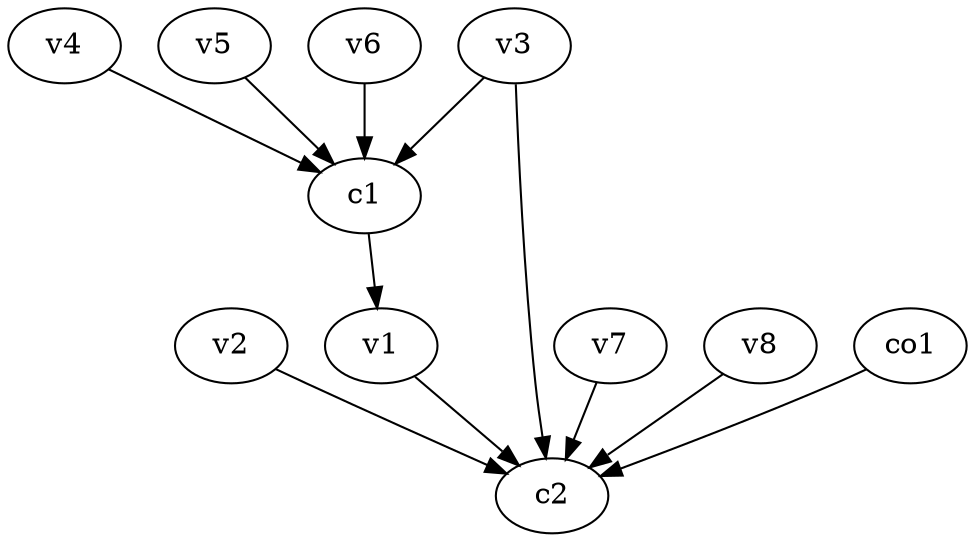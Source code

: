 strict digraph  {
c1;
c2;
v1;
v2;
v3;
v4;
v5;
v6;
v7;
v8;
co1;
c1 -> v1  [weight=1];
v1 -> c2  [weight=1];
v2 -> c2  [weight=1];
v3 -> c1  [weight=1];
v3 -> c2  [weight=1];
v4 -> c1  [weight=1];
v5 -> c1  [weight=1];
v6 -> c1  [weight=1];
v7 -> c2  [weight=1];
v8 -> c2  [weight=1];
co1 -> c2  [weight=1];
}
